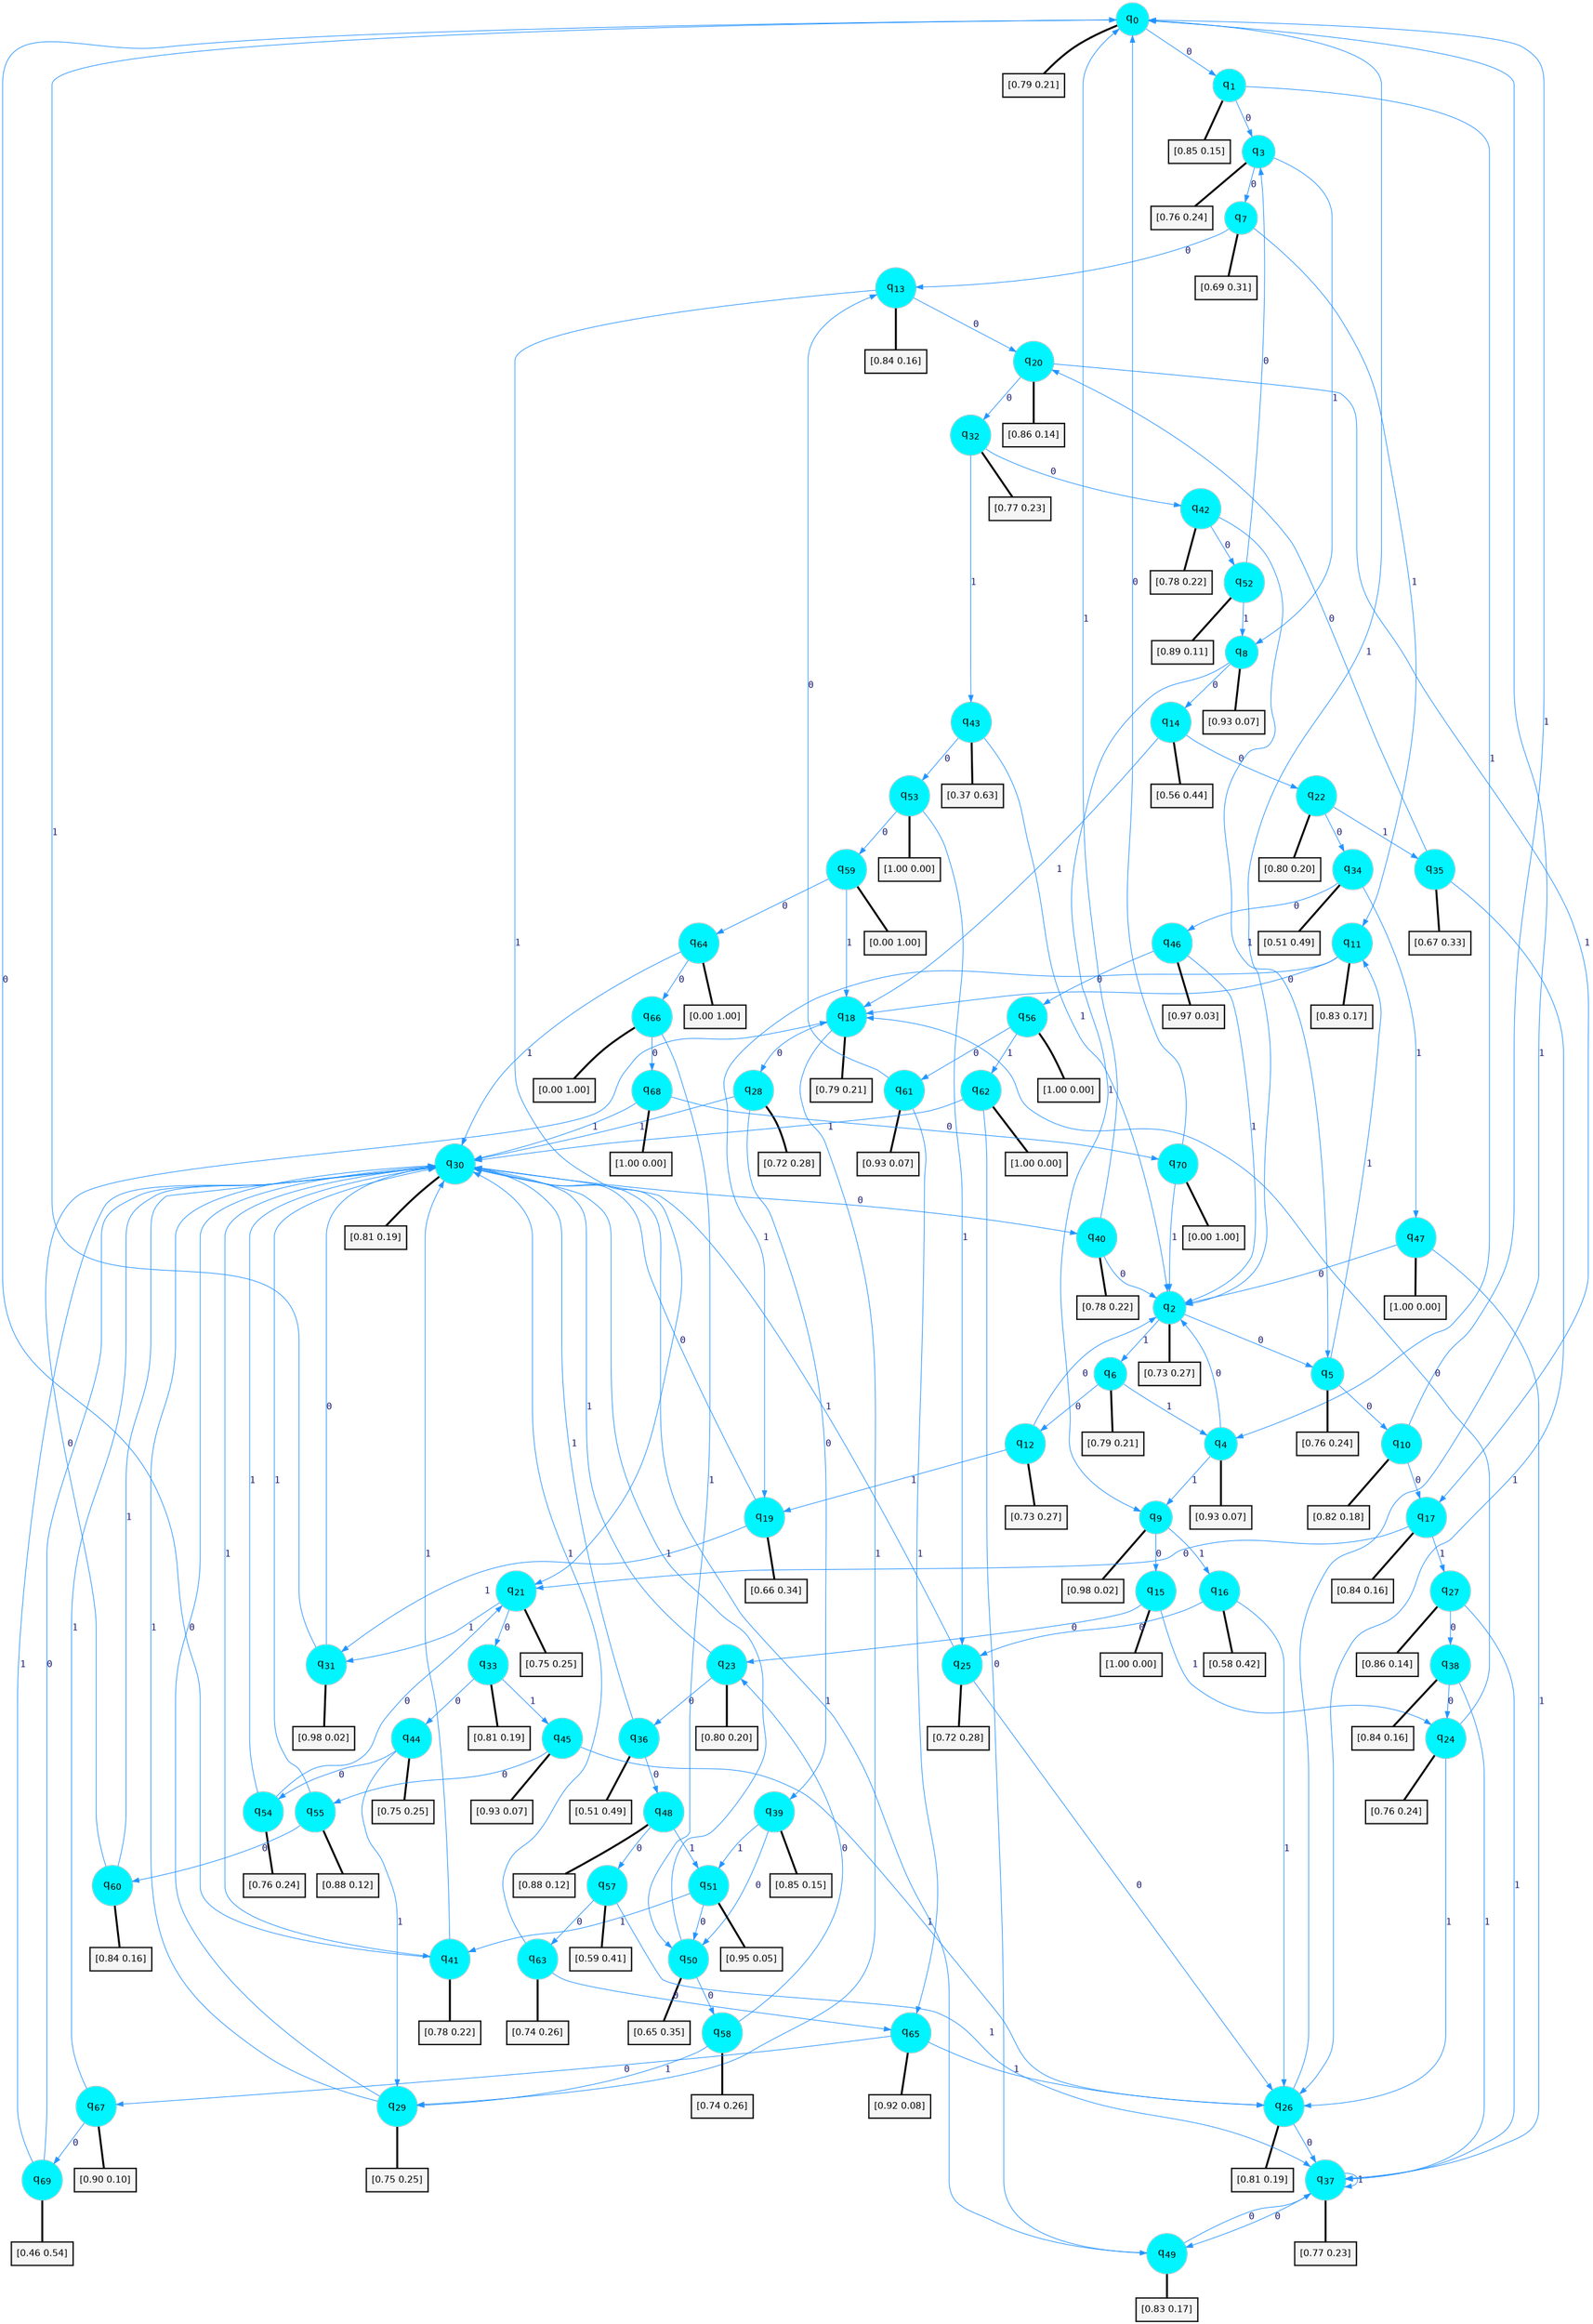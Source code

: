 digraph G {
graph [
bgcolor=transparent, dpi=300, rankdir=TD, size="40,25"];
node [
color=gray, fillcolor=turquoise1, fontcolor=black, fontname=Helvetica, fontsize=16, fontweight=bold, shape=circle, style=filled];
edge [
arrowsize=1, color=dodgerblue1, fontcolor=midnightblue, fontname=courier, fontweight=bold, penwidth=1, style=solid, weight=20];
0[label=<q<SUB>0</SUB>>];
1[label=<q<SUB>1</SUB>>];
2[label=<q<SUB>2</SUB>>];
3[label=<q<SUB>3</SUB>>];
4[label=<q<SUB>4</SUB>>];
5[label=<q<SUB>5</SUB>>];
6[label=<q<SUB>6</SUB>>];
7[label=<q<SUB>7</SUB>>];
8[label=<q<SUB>8</SUB>>];
9[label=<q<SUB>9</SUB>>];
10[label=<q<SUB>10</SUB>>];
11[label=<q<SUB>11</SUB>>];
12[label=<q<SUB>12</SUB>>];
13[label=<q<SUB>13</SUB>>];
14[label=<q<SUB>14</SUB>>];
15[label=<q<SUB>15</SUB>>];
16[label=<q<SUB>16</SUB>>];
17[label=<q<SUB>17</SUB>>];
18[label=<q<SUB>18</SUB>>];
19[label=<q<SUB>19</SUB>>];
20[label=<q<SUB>20</SUB>>];
21[label=<q<SUB>21</SUB>>];
22[label=<q<SUB>22</SUB>>];
23[label=<q<SUB>23</SUB>>];
24[label=<q<SUB>24</SUB>>];
25[label=<q<SUB>25</SUB>>];
26[label=<q<SUB>26</SUB>>];
27[label=<q<SUB>27</SUB>>];
28[label=<q<SUB>28</SUB>>];
29[label=<q<SUB>29</SUB>>];
30[label=<q<SUB>30</SUB>>];
31[label=<q<SUB>31</SUB>>];
32[label=<q<SUB>32</SUB>>];
33[label=<q<SUB>33</SUB>>];
34[label=<q<SUB>34</SUB>>];
35[label=<q<SUB>35</SUB>>];
36[label=<q<SUB>36</SUB>>];
37[label=<q<SUB>37</SUB>>];
38[label=<q<SUB>38</SUB>>];
39[label=<q<SUB>39</SUB>>];
40[label=<q<SUB>40</SUB>>];
41[label=<q<SUB>41</SUB>>];
42[label=<q<SUB>42</SUB>>];
43[label=<q<SUB>43</SUB>>];
44[label=<q<SUB>44</SUB>>];
45[label=<q<SUB>45</SUB>>];
46[label=<q<SUB>46</SUB>>];
47[label=<q<SUB>47</SUB>>];
48[label=<q<SUB>48</SUB>>];
49[label=<q<SUB>49</SUB>>];
50[label=<q<SUB>50</SUB>>];
51[label=<q<SUB>51</SUB>>];
52[label=<q<SUB>52</SUB>>];
53[label=<q<SUB>53</SUB>>];
54[label=<q<SUB>54</SUB>>];
55[label=<q<SUB>55</SUB>>];
56[label=<q<SUB>56</SUB>>];
57[label=<q<SUB>57</SUB>>];
58[label=<q<SUB>58</SUB>>];
59[label=<q<SUB>59</SUB>>];
60[label=<q<SUB>60</SUB>>];
61[label=<q<SUB>61</SUB>>];
62[label=<q<SUB>62</SUB>>];
63[label=<q<SUB>63</SUB>>];
64[label=<q<SUB>64</SUB>>];
65[label=<q<SUB>65</SUB>>];
66[label=<q<SUB>66</SUB>>];
67[label=<q<SUB>67</SUB>>];
68[label=<q<SUB>68</SUB>>];
69[label=<q<SUB>69</SUB>>];
70[label=<q<SUB>70</SUB>>];
71[label="[0.79 0.21]", shape=box,fontcolor=black, fontname=Helvetica, fontsize=14, penwidth=2, fillcolor=whitesmoke,color=black];
72[label="[0.85 0.15]", shape=box,fontcolor=black, fontname=Helvetica, fontsize=14, penwidth=2, fillcolor=whitesmoke,color=black];
73[label="[0.73 0.27]", shape=box,fontcolor=black, fontname=Helvetica, fontsize=14, penwidth=2, fillcolor=whitesmoke,color=black];
74[label="[0.76 0.24]", shape=box,fontcolor=black, fontname=Helvetica, fontsize=14, penwidth=2, fillcolor=whitesmoke,color=black];
75[label="[0.93 0.07]", shape=box,fontcolor=black, fontname=Helvetica, fontsize=14, penwidth=2, fillcolor=whitesmoke,color=black];
76[label="[0.76 0.24]", shape=box,fontcolor=black, fontname=Helvetica, fontsize=14, penwidth=2, fillcolor=whitesmoke,color=black];
77[label="[0.79 0.21]", shape=box,fontcolor=black, fontname=Helvetica, fontsize=14, penwidth=2, fillcolor=whitesmoke,color=black];
78[label="[0.69 0.31]", shape=box,fontcolor=black, fontname=Helvetica, fontsize=14, penwidth=2, fillcolor=whitesmoke,color=black];
79[label="[0.93 0.07]", shape=box,fontcolor=black, fontname=Helvetica, fontsize=14, penwidth=2, fillcolor=whitesmoke,color=black];
80[label="[0.98 0.02]", shape=box,fontcolor=black, fontname=Helvetica, fontsize=14, penwidth=2, fillcolor=whitesmoke,color=black];
81[label="[0.82 0.18]", shape=box,fontcolor=black, fontname=Helvetica, fontsize=14, penwidth=2, fillcolor=whitesmoke,color=black];
82[label="[0.83 0.17]", shape=box,fontcolor=black, fontname=Helvetica, fontsize=14, penwidth=2, fillcolor=whitesmoke,color=black];
83[label="[0.73 0.27]", shape=box,fontcolor=black, fontname=Helvetica, fontsize=14, penwidth=2, fillcolor=whitesmoke,color=black];
84[label="[0.84 0.16]", shape=box,fontcolor=black, fontname=Helvetica, fontsize=14, penwidth=2, fillcolor=whitesmoke,color=black];
85[label="[0.56 0.44]", shape=box,fontcolor=black, fontname=Helvetica, fontsize=14, penwidth=2, fillcolor=whitesmoke,color=black];
86[label="[1.00 0.00]", shape=box,fontcolor=black, fontname=Helvetica, fontsize=14, penwidth=2, fillcolor=whitesmoke,color=black];
87[label="[0.58 0.42]", shape=box,fontcolor=black, fontname=Helvetica, fontsize=14, penwidth=2, fillcolor=whitesmoke,color=black];
88[label="[0.84 0.16]", shape=box,fontcolor=black, fontname=Helvetica, fontsize=14, penwidth=2, fillcolor=whitesmoke,color=black];
89[label="[0.79 0.21]", shape=box,fontcolor=black, fontname=Helvetica, fontsize=14, penwidth=2, fillcolor=whitesmoke,color=black];
90[label="[0.66 0.34]", shape=box,fontcolor=black, fontname=Helvetica, fontsize=14, penwidth=2, fillcolor=whitesmoke,color=black];
91[label="[0.86 0.14]", shape=box,fontcolor=black, fontname=Helvetica, fontsize=14, penwidth=2, fillcolor=whitesmoke,color=black];
92[label="[0.75 0.25]", shape=box,fontcolor=black, fontname=Helvetica, fontsize=14, penwidth=2, fillcolor=whitesmoke,color=black];
93[label="[0.80 0.20]", shape=box,fontcolor=black, fontname=Helvetica, fontsize=14, penwidth=2, fillcolor=whitesmoke,color=black];
94[label="[0.80 0.20]", shape=box,fontcolor=black, fontname=Helvetica, fontsize=14, penwidth=2, fillcolor=whitesmoke,color=black];
95[label="[0.76 0.24]", shape=box,fontcolor=black, fontname=Helvetica, fontsize=14, penwidth=2, fillcolor=whitesmoke,color=black];
96[label="[0.72 0.28]", shape=box,fontcolor=black, fontname=Helvetica, fontsize=14, penwidth=2, fillcolor=whitesmoke,color=black];
97[label="[0.81 0.19]", shape=box,fontcolor=black, fontname=Helvetica, fontsize=14, penwidth=2, fillcolor=whitesmoke,color=black];
98[label="[0.86 0.14]", shape=box,fontcolor=black, fontname=Helvetica, fontsize=14, penwidth=2, fillcolor=whitesmoke,color=black];
99[label="[0.72 0.28]", shape=box,fontcolor=black, fontname=Helvetica, fontsize=14, penwidth=2, fillcolor=whitesmoke,color=black];
100[label="[0.75 0.25]", shape=box,fontcolor=black, fontname=Helvetica, fontsize=14, penwidth=2, fillcolor=whitesmoke,color=black];
101[label="[0.81 0.19]", shape=box,fontcolor=black, fontname=Helvetica, fontsize=14, penwidth=2, fillcolor=whitesmoke,color=black];
102[label="[0.98 0.02]", shape=box,fontcolor=black, fontname=Helvetica, fontsize=14, penwidth=2, fillcolor=whitesmoke,color=black];
103[label="[0.77 0.23]", shape=box,fontcolor=black, fontname=Helvetica, fontsize=14, penwidth=2, fillcolor=whitesmoke,color=black];
104[label="[0.81 0.19]", shape=box,fontcolor=black, fontname=Helvetica, fontsize=14, penwidth=2, fillcolor=whitesmoke,color=black];
105[label="[0.51 0.49]", shape=box,fontcolor=black, fontname=Helvetica, fontsize=14, penwidth=2, fillcolor=whitesmoke,color=black];
106[label="[0.67 0.33]", shape=box,fontcolor=black, fontname=Helvetica, fontsize=14, penwidth=2, fillcolor=whitesmoke,color=black];
107[label="[0.51 0.49]", shape=box,fontcolor=black, fontname=Helvetica, fontsize=14, penwidth=2, fillcolor=whitesmoke,color=black];
108[label="[0.77 0.23]", shape=box,fontcolor=black, fontname=Helvetica, fontsize=14, penwidth=2, fillcolor=whitesmoke,color=black];
109[label="[0.84 0.16]", shape=box,fontcolor=black, fontname=Helvetica, fontsize=14, penwidth=2, fillcolor=whitesmoke,color=black];
110[label="[0.85 0.15]", shape=box,fontcolor=black, fontname=Helvetica, fontsize=14, penwidth=2, fillcolor=whitesmoke,color=black];
111[label="[0.78 0.22]", shape=box,fontcolor=black, fontname=Helvetica, fontsize=14, penwidth=2, fillcolor=whitesmoke,color=black];
112[label="[0.78 0.22]", shape=box,fontcolor=black, fontname=Helvetica, fontsize=14, penwidth=2, fillcolor=whitesmoke,color=black];
113[label="[0.78 0.22]", shape=box,fontcolor=black, fontname=Helvetica, fontsize=14, penwidth=2, fillcolor=whitesmoke,color=black];
114[label="[0.37 0.63]", shape=box,fontcolor=black, fontname=Helvetica, fontsize=14, penwidth=2, fillcolor=whitesmoke,color=black];
115[label="[0.75 0.25]", shape=box,fontcolor=black, fontname=Helvetica, fontsize=14, penwidth=2, fillcolor=whitesmoke,color=black];
116[label="[0.93 0.07]", shape=box,fontcolor=black, fontname=Helvetica, fontsize=14, penwidth=2, fillcolor=whitesmoke,color=black];
117[label="[0.97 0.03]", shape=box,fontcolor=black, fontname=Helvetica, fontsize=14, penwidth=2, fillcolor=whitesmoke,color=black];
118[label="[1.00 0.00]", shape=box,fontcolor=black, fontname=Helvetica, fontsize=14, penwidth=2, fillcolor=whitesmoke,color=black];
119[label="[0.88 0.12]", shape=box,fontcolor=black, fontname=Helvetica, fontsize=14, penwidth=2, fillcolor=whitesmoke,color=black];
120[label="[0.83 0.17]", shape=box,fontcolor=black, fontname=Helvetica, fontsize=14, penwidth=2, fillcolor=whitesmoke,color=black];
121[label="[0.65 0.35]", shape=box,fontcolor=black, fontname=Helvetica, fontsize=14, penwidth=2, fillcolor=whitesmoke,color=black];
122[label="[0.95 0.05]", shape=box,fontcolor=black, fontname=Helvetica, fontsize=14, penwidth=2, fillcolor=whitesmoke,color=black];
123[label="[0.89 0.11]", shape=box,fontcolor=black, fontname=Helvetica, fontsize=14, penwidth=2, fillcolor=whitesmoke,color=black];
124[label="[1.00 0.00]", shape=box,fontcolor=black, fontname=Helvetica, fontsize=14, penwidth=2, fillcolor=whitesmoke,color=black];
125[label="[0.76 0.24]", shape=box,fontcolor=black, fontname=Helvetica, fontsize=14, penwidth=2, fillcolor=whitesmoke,color=black];
126[label="[0.88 0.12]", shape=box,fontcolor=black, fontname=Helvetica, fontsize=14, penwidth=2, fillcolor=whitesmoke,color=black];
127[label="[1.00 0.00]", shape=box,fontcolor=black, fontname=Helvetica, fontsize=14, penwidth=2, fillcolor=whitesmoke,color=black];
128[label="[0.59 0.41]", shape=box,fontcolor=black, fontname=Helvetica, fontsize=14, penwidth=2, fillcolor=whitesmoke,color=black];
129[label="[0.74 0.26]", shape=box,fontcolor=black, fontname=Helvetica, fontsize=14, penwidth=2, fillcolor=whitesmoke,color=black];
130[label="[0.00 1.00]", shape=box,fontcolor=black, fontname=Helvetica, fontsize=14, penwidth=2, fillcolor=whitesmoke,color=black];
131[label="[0.84 0.16]", shape=box,fontcolor=black, fontname=Helvetica, fontsize=14, penwidth=2, fillcolor=whitesmoke,color=black];
132[label="[0.93 0.07]", shape=box,fontcolor=black, fontname=Helvetica, fontsize=14, penwidth=2, fillcolor=whitesmoke,color=black];
133[label="[1.00 0.00]", shape=box,fontcolor=black, fontname=Helvetica, fontsize=14, penwidth=2, fillcolor=whitesmoke,color=black];
134[label="[0.74 0.26]", shape=box,fontcolor=black, fontname=Helvetica, fontsize=14, penwidth=2, fillcolor=whitesmoke,color=black];
135[label="[0.00 1.00]", shape=box,fontcolor=black, fontname=Helvetica, fontsize=14, penwidth=2, fillcolor=whitesmoke,color=black];
136[label="[0.92 0.08]", shape=box,fontcolor=black, fontname=Helvetica, fontsize=14, penwidth=2, fillcolor=whitesmoke,color=black];
137[label="[0.00 1.00]", shape=box,fontcolor=black, fontname=Helvetica, fontsize=14, penwidth=2, fillcolor=whitesmoke,color=black];
138[label="[0.90 0.10]", shape=box,fontcolor=black, fontname=Helvetica, fontsize=14, penwidth=2, fillcolor=whitesmoke,color=black];
139[label="[1.00 0.00]", shape=box,fontcolor=black, fontname=Helvetica, fontsize=14, penwidth=2, fillcolor=whitesmoke,color=black];
140[label="[0.46 0.54]", shape=box,fontcolor=black, fontname=Helvetica, fontsize=14, penwidth=2, fillcolor=whitesmoke,color=black];
141[label="[0.00 1.00]", shape=box,fontcolor=black, fontname=Helvetica, fontsize=14, penwidth=2, fillcolor=whitesmoke,color=black];
0->1 [label=0];
0->2 [label=1];
0->71 [arrowhead=none, penwidth=3,color=black];
1->3 [label=0];
1->4 [label=1];
1->72 [arrowhead=none, penwidth=3,color=black];
2->5 [label=0];
2->6 [label=1];
2->73 [arrowhead=none, penwidth=3,color=black];
3->7 [label=0];
3->8 [label=1];
3->74 [arrowhead=none, penwidth=3,color=black];
4->2 [label=0];
4->9 [label=1];
4->75 [arrowhead=none, penwidth=3,color=black];
5->10 [label=0];
5->11 [label=1];
5->76 [arrowhead=none, penwidth=3,color=black];
6->12 [label=0];
6->4 [label=1];
6->77 [arrowhead=none, penwidth=3,color=black];
7->13 [label=0];
7->11 [label=1];
7->78 [arrowhead=none, penwidth=3,color=black];
8->14 [label=0];
8->9 [label=1];
8->79 [arrowhead=none, penwidth=3,color=black];
9->15 [label=0];
9->16 [label=1];
9->80 [arrowhead=none, penwidth=3,color=black];
10->17 [label=0];
10->0 [label=1];
10->81 [arrowhead=none, penwidth=3,color=black];
11->18 [label=0];
11->19 [label=1];
11->82 [arrowhead=none, penwidth=3,color=black];
12->2 [label=0];
12->19 [label=1];
12->83 [arrowhead=none, penwidth=3,color=black];
13->20 [label=0];
13->21 [label=1];
13->84 [arrowhead=none, penwidth=3,color=black];
14->22 [label=0];
14->18 [label=1];
14->85 [arrowhead=none, penwidth=3,color=black];
15->23 [label=0];
15->24 [label=1];
15->86 [arrowhead=none, penwidth=3,color=black];
16->25 [label=0];
16->26 [label=1];
16->87 [arrowhead=none, penwidth=3,color=black];
17->21 [label=0];
17->27 [label=1];
17->88 [arrowhead=none, penwidth=3,color=black];
18->28 [label=0];
18->29 [label=1];
18->89 [arrowhead=none, penwidth=3,color=black];
19->30 [label=0];
19->31 [label=1];
19->90 [arrowhead=none, penwidth=3,color=black];
20->32 [label=0];
20->17 [label=1];
20->91 [arrowhead=none, penwidth=3,color=black];
21->33 [label=0];
21->31 [label=1];
21->92 [arrowhead=none, penwidth=3,color=black];
22->34 [label=0];
22->35 [label=1];
22->93 [arrowhead=none, penwidth=3,color=black];
23->36 [label=0];
23->30 [label=1];
23->94 [arrowhead=none, penwidth=3,color=black];
24->18 [label=0];
24->26 [label=1];
24->95 [arrowhead=none, penwidth=3,color=black];
25->26 [label=0];
25->30 [label=1];
25->96 [arrowhead=none, penwidth=3,color=black];
26->37 [label=0];
26->0 [label=1];
26->97 [arrowhead=none, penwidth=3,color=black];
27->38 [label=0];
27->37 [label=1];
27->98 [arrowhead=none, penwidth=3,color=black];
28->39 [label=0];
28->30 [label=1];
28->99 [arrowhead=none, penwidth=3,color=black];
29->30 [label=0];
29->30 [label=1];
29->100 [arrowhead=none, penwidth=3,color=black];
30->40 [label=0];
30->41 [label=1];
30->101 [arrowhead=none, penwidth=3,color=black];
31->30 [label=0];
31->0 [label=1];
31->102 [arrowhead=none, penwidth=3,color=black];
32->42 [label=0];
32->43 [label=1];
32->103 [arrowhead=none, penwidth=3,color=black];
33->44 [label=0];
33->45 [label=1];
33->104 [arrowhead=none, penwidth=3,color=black];
34->46 [label=0];
34->47 [label=1];
34->105 [arrowhead=none, penwidth=3,color=black];
35->20 [label=0];
35->26 [label=1];
35->106 [arrowhead=none, penwidth=3,color=black];
36->48 [label=0];
36->30 [label=1];
36->107 [arrowhead=none, penwidth=3,color=black];
37->49 [label=0];
37->37 [label=1];
37->108 [arrowhead=none, penwidth=3,color=black];
38->24 [label=0];
38->37 [label=1];
38->109 [arrowhead=none, penwidth=3,color=black];
39->50 [label=0];
39->51 [label=1];
39->110 [arrowhead=none, penwidth=3,color=black];
40->2 [label=0];
40->0 [label=1];
40->111 [arrowhead=none, penwidth=3,color=black];
41->0 [label=0];
41->30 [label=1];
41->112 [arrowhead=none, penwidth=3,color=black];
42->52 [label=0];
42->5 [label=1];
42->113 [arrowhead=none, penwidth=3,color=black];
43->53 [label=0];
43->2 [label=1];
43->114 [arrowhead=none, penwidth=3,color=black];
44->54 [label=0];
44->29 [label=1];
44->115 [arrowhead=none, penwidth=3,color=black];
45->55 [label=0];
45->26 [label=1];
45->116 [arrowhead=none, penwidth=3,color=black];
46->56 [label=0];
46->2 [label=1];
46->117 [arrowhead=none, penwidth=3,color=black];
47->2 [label=0];
47->37 [label=1];
47->118 [arrowhead=none, penwidth=3,color=black];
48->57 [label=0];
48->51 [label=1];
48->119 [arrowhead=none, penwidth=3,color=black];
49->37 [label=0];
49->30 [label=1];
49->120 [arrowhead=none, penwidth=3,color=black];
50->58 [label=0];
50->30 [label=1];
50->121 [arrowhead=none, penwidth=3,color=black];
51->50 [label=0];
51->41 [label=1];
51->122 [arrowhead=none, penwidth=3,color=black];
52->3 [label=0];
52->8 [label=1];
52->123 [arrowhead=none, penwidth=3,color=black];
53->59 [label=0];
53->25 [label=1];
53->124 [arrowhead=none, penwidth=3,color=black];
54->21 [label=0];
54->30 [label=1];
54->125 [arrowhead=none, penwidth=3,color=black];
55->60 [label=0];
55->30 [label=1];
55->126 [arrowhead=none, penwidth=3,color=black];
56->61 [label=0];
56->62 [label=1];
56->127 [arrowhead=none, penwidth=3,color=black];
57->63 [label=0];
57->37 [label=1];
57->128 [arrowhead=none, penwidth=3,color=black];
58->23 [label=0];
58->29 [label=1];
58->129 [arrowhead=none, penwidth=3,color=black];
59->64 [label=0];
59->18 [label=1];
59->130 [arrowhead=none, penwidth=3,color=black];
60->18 [label=0];
60->30 [label=1];
60->131 [arrowhead=none, penwidth=3,color=black];
61->13 [label=0];
61->65 [label=1];
61->132 [arrowhead=none, penwidth=3,color=black];
62->49 [label=0];
62->30 [label=1];
62->133 [arrowhead=none, penwidth=3,color=black];
63->65 [label=0];
63->30 [label=1];
63->134 [arrowhead=none, penwidth=3,color=black];
64->66 [label=0];
64->30 [label=1];
64->135 [arrowhead=none, penwidth=3,color=black];
65->67 [label=0];
65->26 [label=1];
65->136 [arrowhead=none, penwidth=3,color=black];
66->68 [label=0];
66->50 [label=1];
66->137 [arrowhead=none, penwidth=3,color=black];
67->69 [label=0];
67->30 [label=1];
67->138 [arrowhead=none, penwidth=3,color=black];
68->70 [label=0];
68->30 [label=1];
68->139 [arrowhead=none, penwidth=3,color=black];
69->30 [label=0];
69->30 [label=1];
69->140 [arrowhead=none, penwidth=3,color=black];
70->0 [label=0];
70->2 [label=1];
70->141 [arrowhead=none, penwidth=3,color=black];
}
